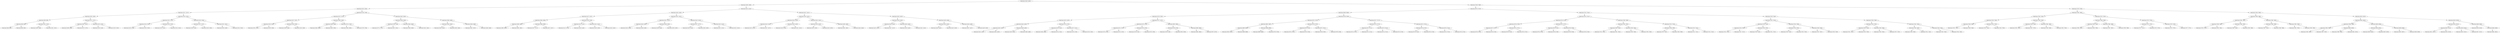 digraph G{
495420769 [label="Node{data=[4430, 4430]}"]
495420769 -> 527204012
527204012 [label="Node{data=[2850, 2850]}"]
527204012 -> 1948575176
1948575176 [label="Node{data=[2533, 2533]}"]
1948575176 -> 1546731407
1546731407 [label="Node{data=[2517, 2517]}"]
1546731407 -> 2101085669
2101085669 [label="Node{data=[2055, 2055]}"]
2101085669 -> 31034864
31034864 [label="Node{data=[906, 906]}"]
31034864 -> 1375740582
1375740582 [label="Node{data=[858, 858]}"]
1375740582 -> 127447598
127447598 [label="Node{data=[846, 846]}"]
1375740582 -> 437689365
437689365 [label="Node{data=[882, 882]}"]
31034864 -> 1466770602
1466770602 [label="Node{data=[1641, 1641]}"]
1466770602 -> 78330355
78330355 [label="Node{data=[1606, 1606]}"]
1466770602 -> 1189147274
1189147274 [label="Node{data=[1651, 1651]}"]
2101085669 -> 1756903543
1756903543 [label="Node{data=[2371, 2371]}"]
1756903543 -> 1447958974
1447958974 [label="Node{data=[2097, 2097]}"]
1447958974 -> 192402981
192402981 [label="Node{data=[2069, 2069]}"]
1447958974 -> 1245839715
1245839715 [label="Node{data=[2275, 2275]}"]
1756903543 -> 1662055388
1662055388 [label="Node{data=[2474, 2474]}"]
1662055388 -> 1169528297
1169528297 [label="Node{data=[2419, 2419]}"]
1662055388 -> 1892066692
1892066692 [label="Node{data=[2516, 2516]}"]
1546731407 -> 718662630
718662630 [label="Node{data=[2525, 2525]}"]
718662630 -> 1321165683
1321165683 [label="Node{data=[2521, 2521]}"]
1321165683 -> 659336592
659336592 [label="Node{data=[2519, 2519]}"]
659336592 -> 1650710136
1650710136 [label="Node{data=[2518, 2518]}"]
659336592 -> 1743555337
1743555337 [label="Node{data=[2520, 2520]}"]
1321165683 -> 1392367740
1392367740 [label="Node{data=[2523, 2523]}"]
1392367740 -> 270520222
270520222 [label="Node{data=[2522, 2522]}"]
1392367740 -> 1823673331
1823673331 [label="Node{data=[2524, 2524]}"]
718662630 -> 1862562223
1862562223 [label="Node{data=[2529, 2529]}"]
1862562223 -> 1392933387
1392933387 [label="Node{data=[2527, 2527]}"]
1392933387 -> 1032531146
1032531146 [label="Node{data=[2526, 2526]}"]
1392933387 -> 1234387995
1234387995 [label="Node{data=[2528, 2528]}"]
1862562223 -> 89574799
89574799 [label="Node{data=[2531, 2531]}"]
89574799 -> 1709193484
1709193484 [label="Node{data=[2530, 2530]}"]
89574799 -> 32089094
32089094 [label="Node{data=[2532, 2532]}"]
1948575176 -> 1384750012
1384750012 [label="Node{data=[2758, 2758]}"]
1384750012 -> 1627397847
1627397847 [label="Node{data=[2572, 2572]}"]
1627397847 -> 88896418
88896418 [label="Node{data=[2537, 2537]}"]
88896418 -> 1229536921
1229536921 [label="Node{data=[2535, 2535]}"]
1229536921 -> 1459820663
1459820663 [label="Node{data=[2534, 2534]}"]
1229536921 -> 907297510
907297510 [label="Node{data=[2536, 2536]}"]
88896418 -> 1344530149
1344530149 [label="Node{data=[2539, 2539]}"]
1344530149 -> 1352574862
1352574862 [label="Node{data=[2538, 2538]}"]
1344530149 -> 521260362
521260362 [label="Node{data=[2540, 2540]}"]
1627397847 -> 184991548
184991548 [label="Node{data=[2692, 2692]}"]
184991548 -> 1146971255
1146971255 [label="Node{data=[2690, 2690]}"]
1146971255 -> 1633294757
1633294757 [label="Node{data=[2648, 2648]}"]
1146971255 -> 1890640729
1890640729 [label="Node{data=[2691, 2691]}"]
184991548 -> 1316048172
1316048172 [label="Node{data=[2720, 2720]}"]
1316048172 -> 1637934665
1637934665 [label="Node{data=[2693, 2693]}"]
1316048172 -> 1342594281
1342594281 [label="Node{data=[2756, 2756]}"]
1384750012 -> 660326299
660326299 [label="Node{data=[2842, 2842]}"]
660326299 -> 1669854833
1669854833 [label="Node{data=[2838, 2838]}"]
1669854833 -> 99866342
99866342 [label="Node{data=[2789, 2789]}"]
99866342 -> 1743791013
1743791013 [label="Node{data=[2774, 2774]}"]
99866342 -> 510543839
510543839 [label="Node{data=[2821, 2821]}"]
1669854833 -> 1116081693
1116081693 [label="Node{data=[2840, 2840]}"]
1116081693 -> 1499051085
1499051085 [label="Node{data=[2839, 2839]}"]
1116081693 -> 1070750152
1070750152 [label="Node{data=[2841, 2841]}"]
660326299 -> 1408151890
1408151890 [label="Node{data=[2846, 2846]}"]
1408151890 -> 569027540
569027540 [label="Node{data=[2844, 2844]}"]
569027540 -> 897947768
897947768 [label="Node{data=[2843, 2843]}"]
569027540 -> 406100761
406100761 [label="Node{data=[2845, 2845]}"]
1408151890 -> 1047973228
1047973228 [label="Node{data=[2848, 2848]}"]
1047973228 -> 1245078909
1245078909 [label="Node{data=[2847, 2847]}"]
1047973228 -> 1399419419
1399419419 [label="Node{data=[2849, 2849]}"]
527204012 -> 1874446140
1874446140 [label="Node{data=[4314, 4314]}"]
1874446140 -> 1739356682
1739356682 [label="Node{data=[4243, 4243]}"]
1739356682 -> 508093967
508093967 [label="Node{data=[4107, 4107]}"]
508093967 -> 111781495
111781495 [label="Node{data=[2984, 2984]}"]
111781495 -> 663228857
663228857 [label="Node{data=[2885, 2885]}"]
663228857 -> 602948456
602948456 [label="Node{data=[2865, 2865]}"]
663228857 -> 2052170119
2052170119 [label="Node{data=[2891, 2891]}"]
111781495 -> 822098596
822098596 [label="Node{data=[3996, 3996]}"]
822098596 -> 1449320676
1449320676 [label="Node{data=[3517, 3517]}"]
822098596 -> 1999110723
1999110723 [label="Node{data=[4017, 4017]}"]
508093967 -> 186552
186552 [label="Node{data=[4158, 4158]}"]
186552 -> 820446982
820446982 [label="Node{data=[4115, 4115]}"]
820446982 -> 1908651070
1908651070 [label="Node{data=[4114, 4114]}"]
820446982 -> 1179552351
1179552351 [label="Node{data=[4140, 4140]}"]
186552 -> 1344232758
1344232758 [label="Node{data=[4241, 4241]}"]
1344232758 -> 1481158404
1481158404 [label="Node{data=[4226, 4226]}"]
1344232758 -> 885424759
885424759 [label="Node{data=[4242, 4242]}"]
1739356682 -> 115931842
115931842 [label="Node{data=[4251, 4251]}"]
115931842 -> 741667268
741667268 [label="Node{data=[4247, 4247]}"]
741667268 -> 823745481
823745481 [label="Node{data=[4245, 4245]}"]
823745481 -> 827105959
827105959 [label="Node{data=[4244, 4244]}"]
823745481 -> 1890807974
1890807974 [label="Node{data=[4246, 4246]}"]
741667268 -> 2063730085
2063730085 [label="Node{data=[4249, 4249]}"]
2063730085 -> 12504607
12504607 [label="Node{data=[4248, 4248]}"]
2063730085 -> 1421024565
1421024565 [label="Node{data=[4250, 4250]}"]
115931842 -> 1072591173
1072591173 [label="Node{data=[4310, 4310]}"]
1072591173 -> 1412064304
1412064304 [label="Node{data=[4277, 4277]}"]
1412064304 -> 580032156
580032156 [label="Node{data=[4252, 4252]}"]
1412064304 -> 1854176590
1854176590 [label="Node{data=[4283, 4283]}"]
1072591173 -> 573328770
573328770 [label="Node{data=[4312, 4312]}"]
573328770 -> 622900755
622900755 [label="Node{data=[4311, 4311]}"]
573328770 -> 330363485
330363485 [label="Node{data=[4313, 4313]}"]
1874446140 -> 1586729832
1586729832 [label="Node{data=[4411, 4411]}"]
1586729832 -> 504595813
504595813 [label="Node{data=[4322, 4322]}"]
504595813 -> 1042491546
1042491546 [label="Node{data=[4318, 4318]}"]
1042491546 -> 714413849
714413849 [label="Node{data=[4316, 4316]}"]
714413849 -> 1751112176
1751112176 [label="Node{data=[4315, 4315]}"]
714413849 -> 1785020723
1785020723 [label="Node{data=[4317, 4317]}"]
1042491546 -> 1294324509
1294324509 [label="Node{data=[4320, 4320]}"]
1294324509 -> 1326065791
1326065791 [label="Node{data=[4319, 4319]}"]
1294324509 -> 1494018103
1494018103 [label="Node{data=[4321, 4321]}"]
504595813 -> 421545724
421545724 [label="Node{data=[4341, 4341]}"]
421545724 -> 2063520766
2063520766 [label="Node{data=[4324, 4324]}"]
2063520766 -> 1688818958
1688818958 [label="Node{data=[4323, 4323]}"]
2063520766 -> 1515869436
1515869436 [label="Node{data=[4325, 4325]}"]
421545724 -> 1104604909
1104604909 [label="Node{data=[4383, 4383]}"]
1104604909 -> 1304146954
1304146954 [label="Node{data=[4361, 4361]}"]
1104604909 -> 1662290326
1662290326 [label="Node{data=[4404, 4404]}"]
1586729832 -> 1801571516
1801571516 [label="Node{data=[4422, 4422]}"]
1801571516 -> 498529979
498529979 [label="Node{data=[4418, 4418]}"]
498529979 -> 230496995
230496995 [label="Node{data=[4416, 4416]}"]
230496995 -> 1243769595
1243769595 [label="Node{data=[4415, 4415]}"]
230496995 -> 801327919
801327919 [label="Node{data=[4417, 4417]}"]
498529979 -> 99251010
99251010 [label="Node{data=[4420, 4420]}"]
99251010 -> 1625623326
1625623326 [label="Node{data=[4419, 4419]}"]
99251010 -> 969527371
969527371 [label="Node{data=[4421, 4421]}"]
1801571516 -> 216428142
216428142 [label="Node{data=[4426, 4426]}"]
216428142 -> 1514175699
1514175699 [label="Node{data=[4424, 4424]}"]
1514175699 -> 305471870
305471870 [label="Node{data=[4423, 4423]}"]
1514175699 -> 1703534843
1703534843 [label="Node{data=[4425, 4425]}"]
216428142 -> 1512273722
1512273722 [label="Node{data=[4428, 4428]}"]
1512273722 -> 56372809
56372809 [label="Node{data=[4427, 4427]}"]
1512273722 -> 953794957
953794957 [label="Node{data=[4429, 4429]}"]
495420769 -> 318595157
318595157 [label="Node{data=[7946, 7946]}"]
318595157 -> 1403412375
1403412375 [label="Node{data=[6725, 6725]}"]
1403412375 -> 829033932
829033932 [label="Node{data=[6006, 6006]}"]
829033932 -> 1204385733
1204385733 [label="Node{data=[4729, 4729]}"]
1204385733 -> 1053771937
1053771937 [label="Node{data=[4470, 4470]}"]
1053771937 -> 1601495560
1601495560 [label="Node{data=[4434, 4434]}"]
1601495560 -> 1041334343
1041334343 [label="Node{data=[4432, 4432]}"]
1041334343 -> 845852447
845852447 [label="Node{data=[4431, 4431]}"]
1041334343 -> 1982096307
1982096307 [label="Node{data=[4433, 4433]}"]
1601495560 -> 246987741
246987741 [label="Node{data=[4436, 4436]}"]
246987741 -> 1008275957
1008275957 [label="Node{data=[4435, 4435]}"]
246987741 -> 1533821758
1533821758 [label="Node{data=[4469, 4469]}"]
1053771937 -> 243309083
243309083 [label="Node{data=[4725, 4725]}"]
243309083 -> 1160621637
1160621637 [label="Node{data=[4704, 4704]}"]
1160621637 -> 835688876
835688876 [label="Node{data=[4484, 4484]}"]
1160621637 -> 134433048
134433048 [label="Node{data=[4724, 4724]}"]
243309083 -> 39410241
39410241 [label="Node{data=[4727, 4727]}"]
39410241 -> 716080073
716080073 [label="Node{data=[4726, 4726]}"]
39410241 -> 1734438345
1734438345 [label="Node{data=[4728, 4728]}"]
1204385733 -> 1966646196
1966646196 [label="Node{data=[4737, 4737]}"]
1966646196 -> 1031500800
1031500800 [label="Node{data=[4733, 4733]}"]
1031500800 -> 1662326957
1662326957 [label="Node{data=[4731, 4731]}"]
1662326957 -> 259407395
259407395 [label="Node{data=[4730, 4730]}"]
1662326957 -> 1071847802
1071847802 [label="Node{data=[4732, 4732]}"]
1031500800 -> 1499374066
1499374066 [label="Node{data=[4735, 4735]}"]
1499374066 -> 306518532
306518532 [label="Node{data=[4734, 4734]}"]
1499374066 -> 746371401
746371401 [label="Node{data=[4736, 4736]}"]
1966646196 -> 200494453
200494453 [label="Node{data=[5662, 5662]}"]
200494453 -> 663629000
663629000 [label="Node{data=[4739, 4739]}"]
663629000 -> 488736519
488736519 [label="Node{data=[4738, 4738]}"]
663629000 -> 1423885083
1423885083 [label="Node{data=[5004, 5004]}"]
200494453 -> 1171764240
1171764240 [label="Node{data=[5965, 5965]}"]
1171764240 -> 325658638
325658638 [label="Node{data=[5692, 5692]}"]
1171764240 -> 39951579
39951579 [label="Node{data=[5973, 5973]}"]
829033932 -> 537219479
537219479 [label="Node{data=[6709, 6709]}"]
537219479 -> 1477056179
1477056179 [label="Node{data=[6701, 6701]}"]
1477056179 -> 49900772
49900772 [label="Node{data=[6697, 6697]}"]
49900772 -> 217104164
217104164 [label="Node{data=[6695, 6695]}"]
217104164 -> 108256964
108256964 [label="Node{data=[6020, 6020]}"]
217104164 -> 247787319
247787319 [label="Node{data=[6696, 6696]}"]
49900772 -> 1192442951
1192442951 [label="Node{data=[6699, 6699]}"]
1192442951 -> 1318298142
1318298142 [label="Node{data=[6698, 6698]}"]
1192442951 -> 1452196086
1452196086 [label="Node{data=[6700, 6700]}"]
1477056179 -> 2132418631
2132418631 [label="Node{data=[6705, 6705]}"]
2132418631 -> 557177575
557177575 [label="Node{data=[6703, 6703]}"]
557177575 -> 1927618445
1927618445 [label="Node{data=[6702, 6702]}"]
557177575 -> 1380776023
1380776023 [label="Node{data=[6704, 6704]}"]
2132418631 -> 2096816705
2096816705 [label="Node{data=[6707, 6707]}"]
2096816705 -> 1930948059
1930948059 [label="Node{data=[6706, 6706]}"]
2096816705 -> 701795651
701795651 [label="Node{data=[6708, 6708]}"]
537219479 -> 485447278
485447278 [label="Node{data=[6717, 6717]}"]
485447278 -> 934041432
934041432 [label="Node{data=[6713, 6713]}"]
934041432 -> 2065239363
2065239363 [label="Node{data=[6711, 6711]}"]
2065239363 -> 1990863350
1990863350 [label="Node{data=[6710, 6710]}"]
2065239363 -> 277896555
277896555 [label="Node{data=[6712, 6712]}"]
934041432 -> 1163124406
1163124406 [label="Node{data=[6715, 6715]}"]
1163124406 -> 1989386314
1989386314 [label="Node{data=[6714, 6714]}"]
1163124406 -> 1364316919
1364316919 [label="Node{data=[6716, 6716]}"]
485447278 -> 1136174771
1136174771 [label="Node{data=[6721, 6721]}"]
1136174771 -> 407205404
407205404 [label="Node{data=[6719, 6719]}"]
407205404 -> 1933509806
1933509806 [label="Node{data=[6718, 6718]}"]
407205404 -> 740730452
740730452 [label="Node{data=[6720, 6720]}"]
1136174771 -> 715980893
715980893 [label="Node{data=[6723, 6723]}"]
715980893 -> 434861698
434861698 [label="Node{data=[6722, 6722]}"]
715980893 -> 309992293
309992293 [label="Node{data=[6724, 6724]}"]
1403412375 -> 200743800
200743800 [label="Node{data=[7914, 7914]}"]
200743800 -> 1234853299
1234853299 [label="Node{data=[6741, 6741]}"]
1234853299 -> 193428836
193428836 [label="Node{data=[6733, 6733]}"]
193428836 -> 1231355458
1231355458 [label="Node{data=[6729, 6729]}"]
1231355458 -> 2063274189
2063274189 [label="Node{data=[6727, 6727]}"]
2063274189 -> 1637330404
1637330404 [label="Node{data=[6726, 6726]}"]
2063274189 -> 1363906799
1363906799 [label="Node{data=[6728, 6728]}"]
1231355458 -> 1060369002
1060369002 [label="Node{data=[6731, 6731]}"]
1060369002 -> 502067257
502067257 [label="Node{data=[6730, 6730]}"]
1060369002 -> 1103664877
1103664877 [label="Node{data=[6732, 6732]}"]
193428836 -> 1284094675
1284094675 [label="Node{data=[6737, 6737]}"]
1284094675 -> 1820959114
1820959114 [label="Node{data=[6735, 6735]}"]
1820959114 -> 371128602
371128602 [label="Node{data=[6734, 6734]}"]
1820959114 -> 325348042
325348042 [label="Node{data=[6736, 6736]}"]
1284094675 -> 314180951
314180951 [label="Node{data=[6739, 6739]}"]
314180951 -> 857633659
857633659 [label="Node{data=[6738, 6738]}"]
314180951 -> 1386842667
1386842667 [label="Node{data=[6740, 6740]}"]
1234853299 -> 1647020174
1647020174 [label="Node{data=[7906, 7906]}"]
1647020174 -> 544848161
544848161 [label="Node{data=[7902, 7902]}"]
544848161 -> 1614582782
1614582782 [label="Node{data=[7900, 7900]}"]
1614582782 -> 2128258304
2128258304 [label="Node{data=[7032, 7032]}"]
1614582782 -> 1074474413
1074474413 [label="Node{data=[7901, 7901]}"]
544848161 -> 760620092
760620092 [label="Node{data=[7904, 7904]}"]
760620092 -> 703721739
703721739 [label="Node{data=[7903, 7903]}"]
760620092 -> 36221840
36221840 [label="Node{data=[7905, 7905]}"]
1647020174 -> 458719293
458719293 [label="Node{data=[7910, 7910]}"]
458719293 -> 121381039
121381039 [label="Node{data=[7908, 7908]}"]
121381039 -> 560193770
560193770 [label="Node{data=[7907, 7907]}"]
121381039 -> 1712354149
1712354149 [label="Node{data=[7909, 7909]}"]
458719293 -> 1096892914
1096892914 [label="Node{data=[7912, 7912]}"]
1096892914 -> 658384937
658384937 [label="Node{data=[7911, 7911]}"]
1096892914 -> 434436244
434436244 [label="Node{data=[7913, 7913]}"]
200743800 -> 2089434006
2089434006 [label="Node{data=[7930, 7930]}"]
2089434006 -> 934251300
934251300 [label="Node{data=[7922, 7922]}"]
934251300 -> 1627820696
1627820696 [label="Node{data=[7918, 7918]}"]
1627820696 -> 1603860084
1603860084 [label="Node{data=[7916, 7916]}"]
1603860084 -> 1927487642
1927487642 [label="Node{data=[7915, 7915]}"]
1603860084 -> 962491209
962491209 [label="Node{data=[7917, 7917]}"]
1627820696 -> 1813623976
1813623976 [label="Node{data=[7920, 7920]}"]
1813623976 -> 1957352457
1957352457 [label="Node{data=[7919, 7919]}"]
1813623976 -> 522636790
522636790 [label="Node{data=[7921, 7921]}"]
934251300 -> 1428697440
1428697440 [label="Node{data=[7926, 7926]}"]
1428697440 -> 1958044569
1958044569 [label="Node{data=[7924, 7924]}"]
1958044569 -> 1453190042
1453190042 [label="Node{data=[7923, 7923]}"]
1958044569 -> 2147337666
2147337666 [label="Node{data=[7925, 7925]}"]
1428697440 -> 1808418924
1808418924 [label="Node{data=[7928, 7928]}"]
1808418924 -> 876365607
876365607 [label="Node{data=[7927, 7927]}"]
1808418924 -> 230996737
230996737 [label="Node{data=[7929, 7929]}"]
2089434006 -> 470203566
470203566 [label="Node{data=[7938, 7938]}"]
470203566 -> 632692330
632692330 [label="Node{data=[7934, 7934]}"]
632692330 -> 1936023684
1936023684 [label="Node{data=[7932, 7932]}"]
1936023684 -> 1532088666
1532088666 [label="Node{data=[7931, 7931]}"]
1936023684 -> 1922819410
1922819410 [label="Node{data=[7933, 7933]}"]
632692330 -> 1733029925
1733029925 [label="Node{data=[7936, 7936]}"]
1733029925 -> 1072880904
1072880904 [label="Node{data=[7935, 7935]}"]
1733029925 -> 1786515629
1786515629 [label="Node{data=[7937, 7937]}"]
470203566 -> 1205914053
1205914053 [label="Node{data=[7942, 7942]}"]
1205914053 -> 2131936196
2131936196 [label="Node{data=[7940, 7940]}"]
2131936196 -> 1445026739
1445026739 [label="Node{data=[7939, 7939]}"]
2131936196 -> 1557315746
1557315746 [label="Node{data=[7941, 7941]}"]
1205914053 -> 498963484
498963484 [label="Node{data=[7944, 7944]}"]
498963484 -> 1960343692
1960343692 [label="Node{data=[7943, 7943]}"]
498963484 -> 687360359
687360359 [label="Node{data=[7945, 7945]}"]
318595157 -> 1650809610
1650809610 [label="Node{data=[7978, 7978]}"]
1650809610 -> 327757358
327757358 [label="Node{data=[7962, 7962]}"]
327757358 -> 606218443
606218443 [label="Node{data=[7954, 7954]}"]
606218443 -> 1325137497
1325137497 [label="Node{data=[7950, 7950]}"]
1325137497 -> 109990279
109990279 [label="Node{data=[7948, 7948]}"]
109990279 -> 1546450726
1546450726 [label="Node{data=[7947, 7947]}"]
109990279 -> 1778247704
1778247704 [label="Node{data=[7949, 7949]}"]
1325137497 -> 2028325448
2028325448 [label="Node{data=[7952, 7952]}"]
2028325448 -> 211009210
211009210 [label="Node{data=[7951, 7951]}"]
2028325448 -> 926809545
926809545 [label="Node{data=[7953, 7953]}"]
606218443 -> 830897694
830897694 [label="Node{data=[7958, 7958]}"]
830897694 -> 1743214060
1743214060 [label="Node{data=[7956, 7956]}"]
1743214060 -> 1989169604
1989169604 [label="Node{data=[7955, 7955]}"]
1743214060 -> 773536106
773536106 [label="Node{data=[7957, 7957]}"]
830897694 -> 753910841
753910841 [label="Node{data=[7960, 7960]}"]
753910841 -> 1912253565
1912253565 [label="Node{data=[7959, 7959]}"]
753910841 -> 84991479
84991479 [label="Node{data=[7961, 7961]}"]
327757358 -> 1916232790
1916232790 [label="Node{data=[7970, 7970]}"]
1916232790 -> 539736101
539736101 [label="Node{data=[7966, 7966]}"]
539736101 -> 76964121
76964121 [label="Node{data=[7964, 7964]}"]
76964121 -> 132840217
132840217 [label="Node{data=[7963, 7963]}"]
76964121 -> 1320561254
1320561254 [label="Node{data=[7965, 7965]}"]
539736101 -> 857819397
857819397 [label="Node{data=[7968, 7968]}"]
857819397 -> 67659985
67659985 [label="Node{data=[7967, 7967]}"]
857819397 -> 1424648570
1424648570 [label="Node{data=[7969, 7969]}"]
1916232790 -> 728796315
728796315 [label="Node{data=[7974, 7974]}"]
728796315 -> 312512913
312512913 [label="Node{data=[7972, 7972]}"]
312512913 -> 1437154804
1437154804 [label="Node{data=[7971, 7971]}"]
312512913 -> 1385115522
1385115522 [label="Node{data=[7973, 7973]}"]
728796315 -> 2108978460
2108978460 [label="Node{data=[7976, 7976]}"]
2108978460 -> 1804492578
1804492578 [label="Node{data=[7975, 7975]}"]
2108978460 -> 2010421562
2010421562 [label="Node{data=[7977, 7977]}"]
1650809610 -> 1552698237
1552698237 [label="Node{data=[7994, 7994]}"]
1552698237 -> 47106405
47106405 [label="Node{data=[7986, 7986]}"]
47106405 -> 455143761
455143761 [label="Node{data=[7982, 7982]}"]
455143761 -> 1215215174
1215215174 [label="Node{data=[7980, 7980]}"]
1215215174 -> 1988615061
1988615061 [label="Node{data=[7979, 7979]}"]
1215215174 -> 41329089
41329089 [label="Node{data=[7981, 7981]}"]
455143761 -> 507536039
507536039 [label="Node{data=[7984, 7984]}"]
507536039 -> 589380527
589380527 [label="Node{data=[7983, 7983]}"]
507536039 -> 1806829357
1806829357 [label="Node{data=[7985, 7985]}"]
47106405 -> 1560140595
1560140595 [label="Node{data=[7990, 7990]}"]
1560140595 -> 1102438225
1102438225 [label="Node{data=[7988, 7988]}"]
1102438225 -> 1810065547
1810065547 [label="Node{data=[7987, 7987]}"]
1102438225 -> 278106549
278106549 [label="Node{data=[7989, 7989]}"]
1560140595 -> 570815703
570815703 [label="Node{data=[7992, 7992]}"]
570815703 -> 1302722705
1302722705 [label="Node{data=[7991, 7991]}"]
570815703 -> 1039296158
1039296158 [label="Node{data=[7993, 7993]}"]
1552698237 -> 828397228
828397228 [label="Node{data=[8010, 8010]}"]
828397228 -> 1011793691
1011793691 [label="Node{data=[8002, 8002]}"]
1011793691 -> 1582152051
1582152051 [label="Node{data=[7998, 7998]}"]
1582152051 -> 1889923762
1889923762 [label="Node{data=[7996, 7996]}"]
1889923762 -> 1128468284
1128468284 [label="Node{data=[7995, 7995]}"]
1889923762 -> 171755048
171755048 [label="Node{data=[7997, 7997]}"]
1582152051 -> 956915773
956915773 [label="Node{data=[8000, 8000]}"]
956915773 -> 1726358988
1726358988 [label="Node{data=[7999, 7999]}"]
956915773 -> 1023933635
1023933635 [label="Node{data=[8001, 8001]}"]
1011793691 -> 1374052557
1374052557 [label="Node{data=[8006, 8006]}"]
1374052557 -> 589097540
589097540 [label="Node{data=[8004, 8004]}"]
589097540 -> 1954771886
1954771886 [label="Node{data=[8003, 8003]}"]
589097540 -> 1994418201
1994418201 [label="Node{data=[8005, 8005]}"]
1374052557 -> 342003200
342003200 [label="Node{data=[8008, 8008]}"]
342003200 -> 1348995074
1348995074 [label="Node{data=[8007, 8007]}"]
342003200 -> 1066999714
1066999714 [label="Node{data=[8009, 8009]}"]
828397228 -> 1246497000
1246497000 [label="Node{data=[8018, 8018]}"]
1246497000 -> 1247710511
1247710511 [label="Node{data=[8014, 8014]}"]
1247710511 -> 1516676222
1516676222 [label="Node{data=[8012, 8012]}"]
1516676222 -> 762696863
762696863 [label="Node{data=[8011, 8011]}"]
1516676222 -> 131367569
131367569 [label="Node{data=[8013, 8013]}"]
1247710511 -> 970801329
970801329 [label="Node{data=[8016, 8016]}"]
970801329 -> 1450661536
1450661536 [label="Node{data=[8015, 8015]}"]
970801329 -> 1436922333
1436922333 [label="Node{data=[8017, 8017]}"]
1246497000 -> 1992712690
1992712690 [label="Node{data=[9085, 9085]}"]
1992712690 -> 634224467
634224467 [label="Node{data=[8019, 8019]}"]
1992712690 -> 1231290140
1231290140 [label="Node{data=[9464, 9464]}"]
1231290140 -> 833655988
833655988 [label="Node{data=[9801, 9801]}"]
}